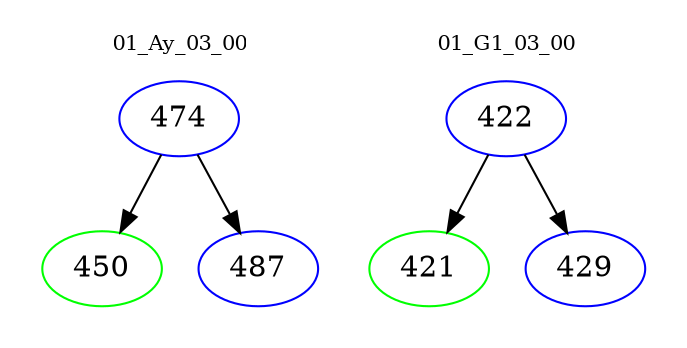 digraph{
subgraph cluster_0 {
color = white
label = "01_Ay_03_00";
fontsize=10;
T0_474 [label="474", color="blue"]
T0_474 -> T0_450 [color="black"]
T0_450 [label="450", color="green"]
T0_474 -> T0_487 [color="black"]
T0_487 [label="487", color="blue"]
}
subgraph cluster_1 {
color = white
label = "01_G1_03_00";
fontsize=10;
T1_422 [label="422", color="blue"]
T1_422 -> T1_421 [color="black"]
T1_421 [label="421", color="green"]
T1_422 -> T1_429 [color="black"]
T1_429 [label="429", color="blue"]
}
}
